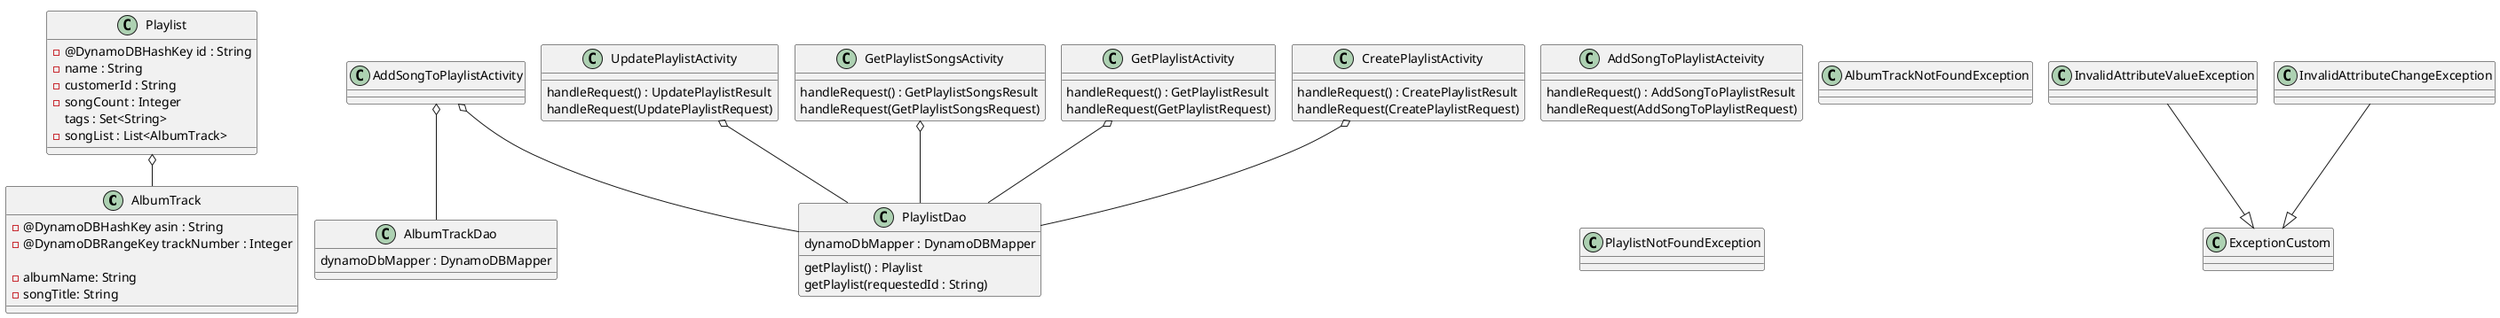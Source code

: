 @startuml!pragma layout smetanaclass AlbumTrack {-@DynamoDBHashKey asin : String-@DynamoDBRangeKey trackNumber : Integer- albumName: String- songTitle: String}class AlbumTrackDao {dynamoDbMapper : DynamoDBMapper}class Playlist {-@DynamoDBHashKey id : String-name : String-customerId : String-songCount : Integertags : Set<String>-songList : List<AlbumTrack>}class PlaylistDao {dynamoDbMapper : DynamoDBMappergetPlaylist() : PlaylistgetPlaylist(requestedId : String)}class UpdatePlaylistActivity {handleRequest() : UpdatePlaylistResulthandleRequest(UpdatePlaylistRequest)}class GetPlaylistSongsActivity {handleRequest() : GetPlaylistSongsResulthandleRequest(GetPlaylistSongsRequest)}class GetPlaylistActivity {handleRequest() : GetPlaylistResulthandleRequest(GetPlaylistRequest)}class CreatePlaylistActivity {handleRequest() : CreatePlaylistResulthandleRequest(CreatePlaylistRequest)}class AddSongToPlaylistActeivity {handleRequest() : AddSongToPlaylistResulthandleRequest(AddSongToPlaylistRequest)}class AlbumTrackNotFoundException {}class InvalidAttributeValueException {}class PlaylistNotFoundException {}class InvalidAttributeChangeException {}class ExceptionCustom {} InvalidAttributeChangeException  --|> ExceptionCustom InvalidAttributeValueException --|> ExceptionCustom GetPlaylistSongsActivity o-- PlaylistDao AddSongToPlaylistActivity o-- AlbumTrackDao CreatePlaylistActivity o-- PlaylistDao AddSongToPlaylistActivity o-- PlaylistDao GetPlaylistActivity o-- PlaylistDao UpdatePlaylistActivity o-- PlaylistDao Playlist o-- AlbumTrack@enduml